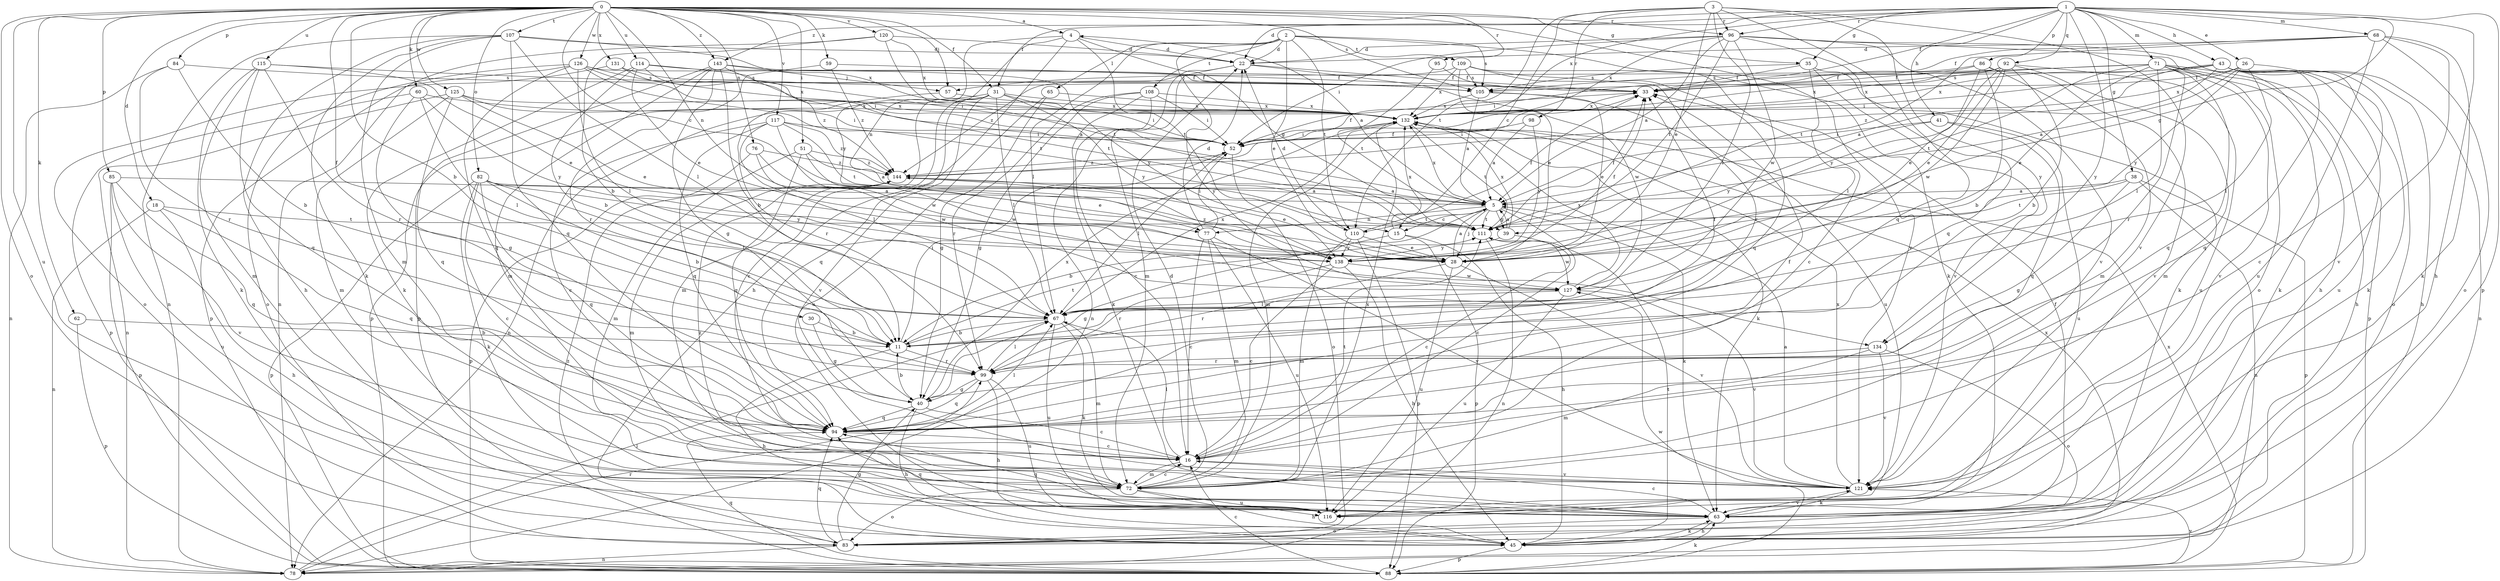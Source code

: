 strict digraph  {
0;
1;
2;
3;
4;
5;
11;
15;
16;
18;
22;
26;
28;
30;
31;
33;
35;
38;
39;
40;
41;
43;
45;
51;
52;
57;
59;
60;
62;
63;
65;
67;
68;
71;
72;
76;
77;
78;
82;
83;
84;
85;
86;
88;
92;
94;
95;
96;
98;
99;
105;
107;
108;
109;
110;
111;
114;
115;
116;
117;
120;
121;
125;
126;
127;
131;
132;
134;
138;
143;
144;
0 -> 4  [label=a];
0 -> 11  [label=b];
0 -> 15  [label=c];
0 -> 18  [label=d];
0 -> 30  [label=f];
0 -> 31  [label=f];
0 -> 35  [label=g];
0 -> 51  [label=i];
0 -> 57  [label=j];
0 -> 59  [label=k];
0 -> 60  [label=k];
0 -> 62  [label=k];
0 -> 76  [label=n];
0 -> 77  [label=n];
0 -> 82  [label=o];
0 -> 83  [label=o];
0 -> 84  [label=p];
0 -> 85  [label=p];
0 -> 95  [label=r];
0 -> 96  [label=r];
0 -> 105  [label=s];
0 -> 107  [label=t];
0 -> 114  [label=u];
0 -> 115  [label=u];
0 -> 116  [label=u];
0 -> 117  [label=v];
0 -> 120  [label=v];
0 -> 121  [label=v];
0 -> 125  [label=w];
0 -> 126  [label=w];
0 -> 131  [label=x];
0 -> 143  [label=z];
1 -> 22  [label=d];
1 -> 26  [label=e];
1 -> 31  [label=f];
1 -> 33  [label=f];
1 -> 35  [label=g];
1 -> 38  [label=g];
1 -> 39  [label=g];
1 -> 41  [label=h];
1 -> 43  [label=h];
1 -> 45  [label=h];
1 -> 68  [label=m];
1 -> 71  [label=m];
1 -> 86  [label=p];
1 -> 88  [label=p];
1 -> 92  [label=q];
1 -> 96  [label=r];
1 -> 132  [label=x];
1 -> 134  [label=y];
1 -> 143  [label=z];
2 -> 22  [label=d];
2 -> 28  [label=e];
2 -> 63  [label=k];
2 -> 65  [label=l];
2 -> 67  [label=l];
2 -> 105  [label=s];
2 -> 108  [label=t];
2 -> 109  [label=t];
2 -> 110  [label=t];
2 -> 134  [label=y];
3 -> 15  [label=c];
3 -> 28  [label=e];
3 -> 67  [label=l];
3 -> 94  [label=q];
3 -> 96  [label=r];
3 -> 98  [label=r];
3 -> 110  [label=t];
3 -> 121  [label=v];
3 -> 134  [label=y];
4 -> 22  [label=d];
4 -> 39  [label=g];
4 -> 45  [label=h];
4 -> 77  [label=n];
4 -> 110  [label=t];
4 -> 138  [label=y];
5 -> 4  [label=a];
5 -> 11  [label=b];
5 -> 15  [label=c];
5 -> 16  [label=c];
5 -> 39  [label=g];
5 -> 63  [label=k];
5 -> 77  [label=n];
5 -> 110  [label=t];
5 -> 111  [label=t];
5 -> 132  [label=x];
5 -> 28  [label=j];
11 -> 33  [label=f];
11 -> 45  [label=h];
11 -> 52  [label=i];
11 -> 99  [label=r];
11 -> 111  [label=t];
15 -> 40  [label=g];
15 -> 45  [label=h];
15 -> 88  [label=p];
15 -> 132  [label=x];
16 -> 67  [label=l];
16 -> 72  [label=m];
16 -> 111  [label=t];
16 -> 121  [label=v];
18 -> 45  [label=h];
18 -> 78  [label=n];
18 -> 94  [label=q];
18 -> 111  [label=t];
22 -> 33  [label=f];
22 -> 72  [label=m];
22 -> 78  [label=n];
22 -> 127  [label=w];
26 -> 5  [label=a];
26 -> 16  [label=c];
26 -> 33  [label=f];
26 -> 67  [label=l];
26 -> 132  [label=x];
26 -> 138  [label=y];
28 -> 5  [label=a];
28 -> 99  [label=r];
28 -> 116  [label=u];
28 -> 121  [label=v];
30 -> 11  [label=b];
30 -> 40  [label=g];
31 -> 16  [label=c];
31 -> 52  [label=i];
31 -> 67  [label=l];
31 -> 72  [label=m];
31 -> 78  [label=n];
31 -> 94  [label=q];
31 -> 121  [label=v];
31 -> 132  [label=x];
31 -> 138  [label=y];
33 -> 132  [label=x];
35 -> 33  [label=f];
35 -> 63  [label=k];
35 -> 67  [label=l];
35 -> 105  [label=s];
35 -> 121  [label=v];
38 -> 5  [label=a];
38 -> 40  [label=g];
38 -> 78  [label=n];
38 -> 88  [label=p];
38 -> 111  [label=t];
39 -> 5  [label=a];
39 -> 16  [label=c];
39 -> 132  [label=x];
39 -> 138  [label=y];
40 -> 11  [label=b];
40 -> 16  [label=c];
40 -> 45  [label=h];
40 -> 94  [label=q];
40 -> 132  [label=x];
41 -> 52  [label=i];
41 -> 94  [label=q];
41 -> 116  [label=u];
41 -> 138  [label=y];
43 -> 5  [label=a];
43 -> 45  [label=h];
43 -> 52  [label=i];
43 -> 63  [label=k];
43 -> 78  [label=n];
43 -> 83  [label=o];
43 -> 94  [label=q];
43 -> 105  [label=s];
43 -> 116  [label=u];
43 -> 132  [label=x];
43 -> 144  [label=z];
45 -> 63  [label=k];
45 -> 88  [label=p];
45 -> 111  [label=t];
45 -> 132  [label=x];
51 -> 5  [label=a];
51 -> 72  [label=m];
51 -> 94  [label=q];
51 -> 127  [label=w];
51 -> 144  [label=z];
52 -> 33  [label=f];
52 -> 67  [label=l];
52 -> 83  [label=o];
52 -> 144  [label=z];
57 -> 99  [label=r];
57 -> 132  [label=x];
59 -> 33  [label=f];
59 -> 88  [label=p];
59 -> 144  [label=z];
60 -> 40  [label=g];
60 -> 67  [label=l];
60 -> 88  [label=p];
60 -> 132  [label=x];
60 -> 138  [label=y];
62 -> 11  [label=b];
62 -> 88  [label=p];
63 -> 16  [label=c];
63 -> 33  [label=f];
63 -> 45  [label=h];
63 -> 83  [label=o];
63 -> 94  [label=q];
63 -> 121  [label=v];
65 -> 40  [label=g];
65 -> 116  [label=u];
65 -> 132  [label=x];
67 -> 11  [label=b];
67 -> 63  [label=k];
67 -> 72  [label=m];
67 -> 116  [label=u];
67 -> 132  [label=x];
68 -> 22  [label=d];
68 -> 33  [label=f];
68 -> 63  [label=k];
68 -> 83  [label=o];
68 -> 111  [label=t];
68 -> 116  [label=u];
68 -> 121  [label=v];
71 -> 28  [label=e];
71 -> 33  [label=f];
71 -> 45  [label=h];
71 -> 63  [label=k];
71 -> 67  [label=l];
71 -> 88  [label=p];
71 -> 94  [label=q];
71 -> 99  [label=r];
71 -> 111  [label=t];
71 -> 121  [label=v];
71 -> 132  [label=x];
72 -> 16  [label=c];
72 -> 22  [label=d];
72 -> 45  [label=h];
72 -> 83  [label=o];
72 -> 116  [label=u];
72 -> 132  [label=x];
76 -> 28  [label=e];
76 -> 88  [label=p];
76 -> 127  [label=w];
76 -> 144  [label=z];
77 -> 16  [label=c];
77 -> 22  [label=d];
77 -> 52  [label=i];
77 -> 72  [label=m];
77 -> 116  [label=u];
77 -> 121  [label=v];
78 -> 67  [label=l];
78 -> 99  [label=r];
82 -> 5  [label=a];
82 -> 11  [label=b];
82 -> 16  [label=c];
82 -> 63  [label=k];
82 -> 67  [label=l];
82 -> 88  [label=p];
82 -> 94  [label=q];
82 -> 138  [label=y];
83 -> 40  [label=g];
83 -> 78  [label=n];
83 -> 94  [label=q];
83 -> 144  [label=z];
84 -> 11  [label=b];
84 -> 78  [label=n];
84 -> 99  [label=r];
84 -> 105  [label=s];
85 -> 5  [label=a];
85 -> 88  [label=p];
85 -> 94  [label=q];
85 -> 116  [label=u];
85 -> 121  [label=v];
86 -> 11  [label=b];
86 -> 28  [label=e];
86 -> 33  [label=f];
86 -> 52  [label=i];
86 -> 72  [label=m];
86 -> 121  [label=v];
88 -> 16  [label=c];
88 -> 63  [label=k];
88 -> 94  [label=q];
88 -> 121  [label=v];
88 -> 127  [label=w];
88 -> 132  [label=x];
92 -> 11  [label=b];
92 -> 28  [label=e];
92 -> 57  [label=j];
92 -> 72  [label=m];
92 -> 105  [label=s];
92 -> 116  [label=u];
92 -> 127  [label=w];
92 -> 132  [label=x];
92 -> 138  [label=y];
94 -> 16  [label=c];
94 -> 33  [label=f];
94 -> 67  [label=l];
95 -> 33  [label=f];
95 -> 111  [label=t];
96 -> 5  [label=a];
96 -> 22  [label=d];
96 -> 45  [label=h];
96 -> 52  [label=i];
96 -> 83  [label=o];
96 -> 94  [label=q];
96 -> 111  [label=t];
96 -> 121  [label=v];
96 -> 127  [label=w];
96 -> 132  [label=x];
98 -> 5  [label=a];
98 -> 52  [label=i];
98 -> 138  [label=y];
99 -> 40  [label=g];
99 -> 45  [label=h];
99 -> 67  [label=l];
99 -> 94  [label=q];
99 -> 116  [label=u];
105 -> 5  [label=a];
105 -> 28  [label=e];
105 -> 116  [label=u];
105 -> 132  [label=x];
107 -> 22  [label=d];
107 -> 45  [label=h];
107 -> 63  [label=k];
107 -> 67  [label=l];
107 -> 72  [label=m];
107 -> 78  [label=n];
107 -> 94  [label=q];
107 -> 132  [label=x];
108 -> 16  [label=c];
108 -> 40  [label=g];
108 -> 52  [label=i];
108 -> 63  [label=k];
108 -> 99  [label=r];
108 -> 132  [label=x];
109 -> 16  [label=c];
109 -> 28  [label=e];
109 -> 94  [label=q];
109 -> 99  [label=r];
109 -> 105  [label=s];
109 -> 132  [label=x];
109 -> 144  [label=z];
110 -> 22  [label=d];
110 -> 28  [label=e];
110 -> 33  [label=f];
110 -> 72  [label=m];
110 -> 88  [label=p];
110 -> 138  [label=y];
111 -> 33  [label=f];
111 -> 78  [label=n];
111 -> 127  [label=w];
114 -> 11  [label=b];
114 -> 28  [label=e];
114 -> 33  [label=f];
114 -> 52  [label=i];
114 -> 63  [label=k];
114 -> 111  [label=t];
115 -> 28  [label=e];
115 -> 63  [label=k];
115 -> 72  [label=m];
115 -> 94  [label=q];
115 -> 99  [label=r];
115 -> 105  [label=s];
116 -> 94  [label=q];
117 -> 16  [label=c];
117 -> 52  [label=i];
117 -> 67  [label=l];
117 -> 94  [label=q];
117 -> 111  [label=t];
117 -> 127  [label=w];
117 -> 144  [label=z];
120 -> 11  [label=b];
120 -> 22  [label=d];
120 -> 78  [label=n];
120 -> 111  [label=t];
120 -> 132  [label=x];
121 -> 5  [label=a];
121 -> 63  [label=k];
121 -> 132  [label=x];
121 -> 144  [label=z];
125 -> 28  [label=e];
125 -> 52  [label=i];
125 -> 72  [label=m];
125 -> 78  [label=n];
125 -> 94  [label=q];
125 -> 132  [label=x];
126 -> 5  [label=a];
126 -> 33  [label=f];
126 -> 67  [label=l];
126 -> 83  [label=o];
126 -> 88  [label=p];
126 -> 94  [label=q];
126 -> 111  [label=t];
126 -> 132  [label=x];
127 -> 67  [label=l];
127 -> 116  [label=u];
127 -> 121  [label=v];
127 -> 132  [label=x];
131 -> 52  [label=i];
131 -> 83  [label=o];
131 -> 105  [label=s];
132 -> 52  [label=i];
132 -> 63  [label=k];
132 -> 72  [label=m];
132 -> 111  [label=t];
134 -> 72  [label=m];
134 -> 83  [label=o];
134 -> 99  [label=r];
134 -> 121  [label=v];
138 -> 16  [label=c];
138 -> 33  [label=f];
138 -> 45  [label=h];
138 -> 99  [label=r];
138 -> 127  [label=w];
138 -> 144  [label=z];
143 -> 11  [label=b];
143 -> 40  [label=g];
143 -> 57  [label=j];
143 -> 72  [label=m];
143 -> 88  [label=p];
143 -> 99  [label=r];
143 -> 138  [label=y];
143 -> 144  [label=z];
144 -> 5  [label=a];
144 -> 28  [label=e];
144 -> 33  [label=f];
144 -> 72  [label=m];
}
